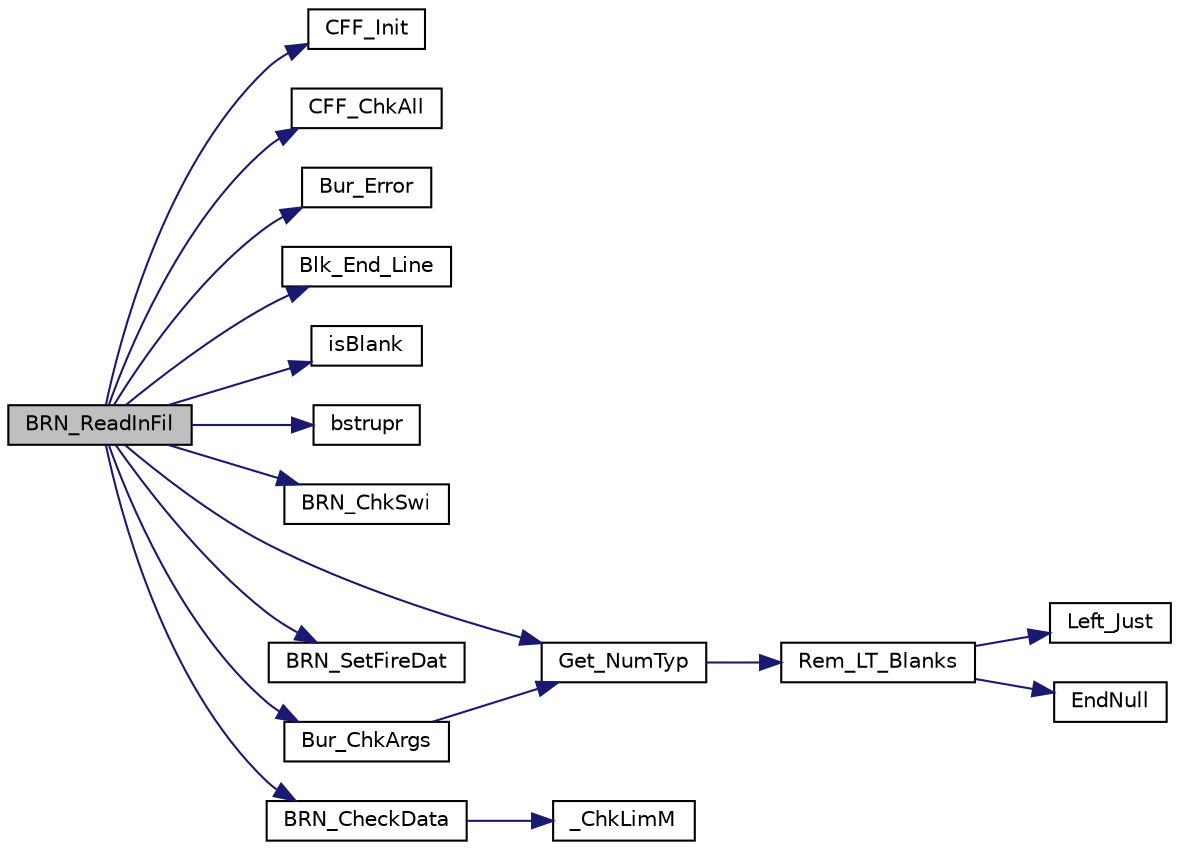 digraph "BRN_ReadInFil"
{
  edge [fontname="Helvetica",fontsize="10",labelfontname="Helvetica",labelfontsize="10"];
  node [fontname="Helvetica",fontsize="10",shape=record];
  rankdir="LR";
  Node1 [label="BRN_ReadInFil",height=0.2,width=0.4,color="black", fillcolor="grey75", style="filled", fontcolor="black"];
  Node1 -> Node2 [color="midnightblue",fontsize="10",style="solid",fontname="Helvetica"];
  Node2 [label="CFF_Init",height=0.2,width=0.4,color="black", fillcolor="white", style="filled",URL="$bur__brn_8c.html#afb0814dfd4c7437287c63d5bd0010eba"];
  Node1 -> Node3 [color="midnightblue",fontsize="10",style="solid",fontname="Helvetica"];
  Node3 [label="CFF_ChkAll",height=0.2,width=0.4,color="black", fillcolor="white", style="filled",URL="$bur__brn_8c.html#aac227db44f649079088f20d3394702a3"];
  Node1 -> Node4 [color="midnightblue",fontsize="10",style="solid",fontname="Helvetica"];
  Node4 [label="Bur_Error",height=0.2,width=0.4,color="black", fillcolor="white", style="filled",URL="$bur__brn_8c.html#aa6bd0fe90888c232e617b0bb750c306d"];
  Node1 -> Node5 [color="midnightblue",fontsize="10",style="solid",fontname="Helvetica"];
  Node5 [label="Blk_End_Line",height=0.2,width=0.4,color="black", fillcolor="white", style="filled",URL="$fof__util_8c.html#a53ff61256c3bf077f96886bdb31e399a"];
  Node1 -> Node6 [color="midnightblue",fontsize="10",style="solid",fontname="Helvetica"];
  Node6 [label="isBlank",height=0.2,width=0.4,color="black", fillcolor="white", style="filled",URL="$fof__util_8c.html#a7db4ba756d25fda9d63626e9b296c615"];
  Node1 -> Node7 [color="midnightblue",fontsize="10",style="solid",fontname="Helvetica"];
  Node7 [label="bstrupr",height=0.2,width=0.4,color="black", fillcolor="white", style="filled",URL="$bur__brn_8c.html#a17d6540b7cffb82c9887ceca5534461b"];
  Node1 -> Node8 [color="midnightblue",fontsize="10",style="solid",fontname="Helvetica"];
  Node8 [label="BRN_ChkSwi",height=0.2,width=0.4,color="black", fillcolor="white", style="filled",URL="$bur__brn_8c.html#a1dc9be91b27b7941a98df67341d96286"];
  Node1 -> Node9 [color="midnightblue",fontsize="10",style="solid",fontname="Helvetica"];
  Node9 [label="Get_NumTyp",height=0.2,width=0.4,color="black", fillcolor="white", style="filled",URL="$fof__util_8c.html#a31429cad61fa43d20865c57d1a30394a"];
  Node9 -> Node10 [color="midnightblue",fontsize="10",style="solid",fontname="Helvetica"];
  Node10 [label="Rem_LT_Blanks",height=0.2,width=0.4,color="black", fillcolor="white", style="filled",URL="$fof__util_8c.html#aec6892da818c917e7e7279c556c6e67e"];
  Node10 -> Node11 [color="midnightblue",fontsize="10",style="solid",fontname="Helvetica"];
  Node11 [label="Left_Just",height=0.2,width=0.4,color="black", fillcolor="white", style="filled",URL="$fof__util_8c.html#a971475138810ae45939ce6326592f085"];
  Node10 -> Node12 [color="midnightblue",fontsize="10",style="solid",fontname="Helvetica"];
  Node12 [label="EndNull",height=0.2,width=0.4,color="black", fillcolor="white", style="filled",URL="$fof__util_8c.html#ad30492c5e3c0e0cabd0597bcb3f1e47e"];
  Node1 -> Node13 [color="midnightblue",fontsize="10",style="solid",fontname="Helvetica"];
  Node13 [label="BRN_SetFireDat",height=0.2,width=0.4,color="black", fillcolor="white", style="filled",URL="$bur__brn_8c.html#af40a312e8de0452736f13d1fbe0d6165"];
  Node1 -> Node14 [color="midnightblue",fontsize="10",style="solid",fontname="Helvetica"];
  Node14 [label="Bur_ChkArgs",height=0.2,width=0.4,color="black", fillcolor="white", style="filled",URL="$bur__brn_8c.html#a872b992d18ddc327e2d4603e448388bf"];
  Node14 -> Node9 [color="midnightblue",fontsize="10",style="solid",fontname="Helvetica"];
  Node1 -> Node15 [color="midnightblue",fontsize="10",style="solid",fontname="Helvetica"];
  Node15 [label="BRN_CheckData",height=0.2,width=0.4,color="black", fillcolor="white", style="filled",URL="$bur__brn_8c.html#a710c6e9dbdec95fd50297427dfaf41a1"];
  Node15 -> Node16 [color="midnightblue",fontsize="10",style="solid",fontname="Helvetica"];
  Node16 [label="_ChkLimM",height=0.2,width=0.4,color="black", fillcolor="white", style="filled",URL="$bur__brn_8c.html#ad85856a6abc550c5af46058356f89296"];
}
